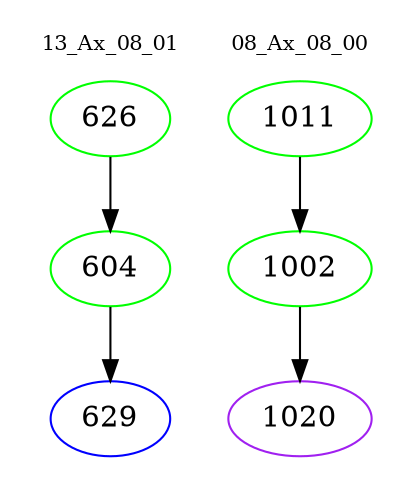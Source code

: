 digraph{
subgraph cluster_0 {
color = white
label = "13_Ax_08_01";
fontsize=10;
T0_626 [label="626", color="green"]
T0_626 -> T0_604 [color="black"]
T0_604 [label="604", color="green"]
T0_604 -> T0_629 [color="black"]
T0_629 [label="629", color="blue"]
}
subgraph cluster_1 {
color = white
label = "08_Ax_08_00";
fontsize=10;
T1_1011 [label="1011", color="green"]
T1_1011 -> T1_1002 [color="black"]
T1_1002 [label="1002", color="green"]
T1_1002 -> T1_1020 [color="black"]
T1_1020 [label="1020", color="purple"]
}
}
